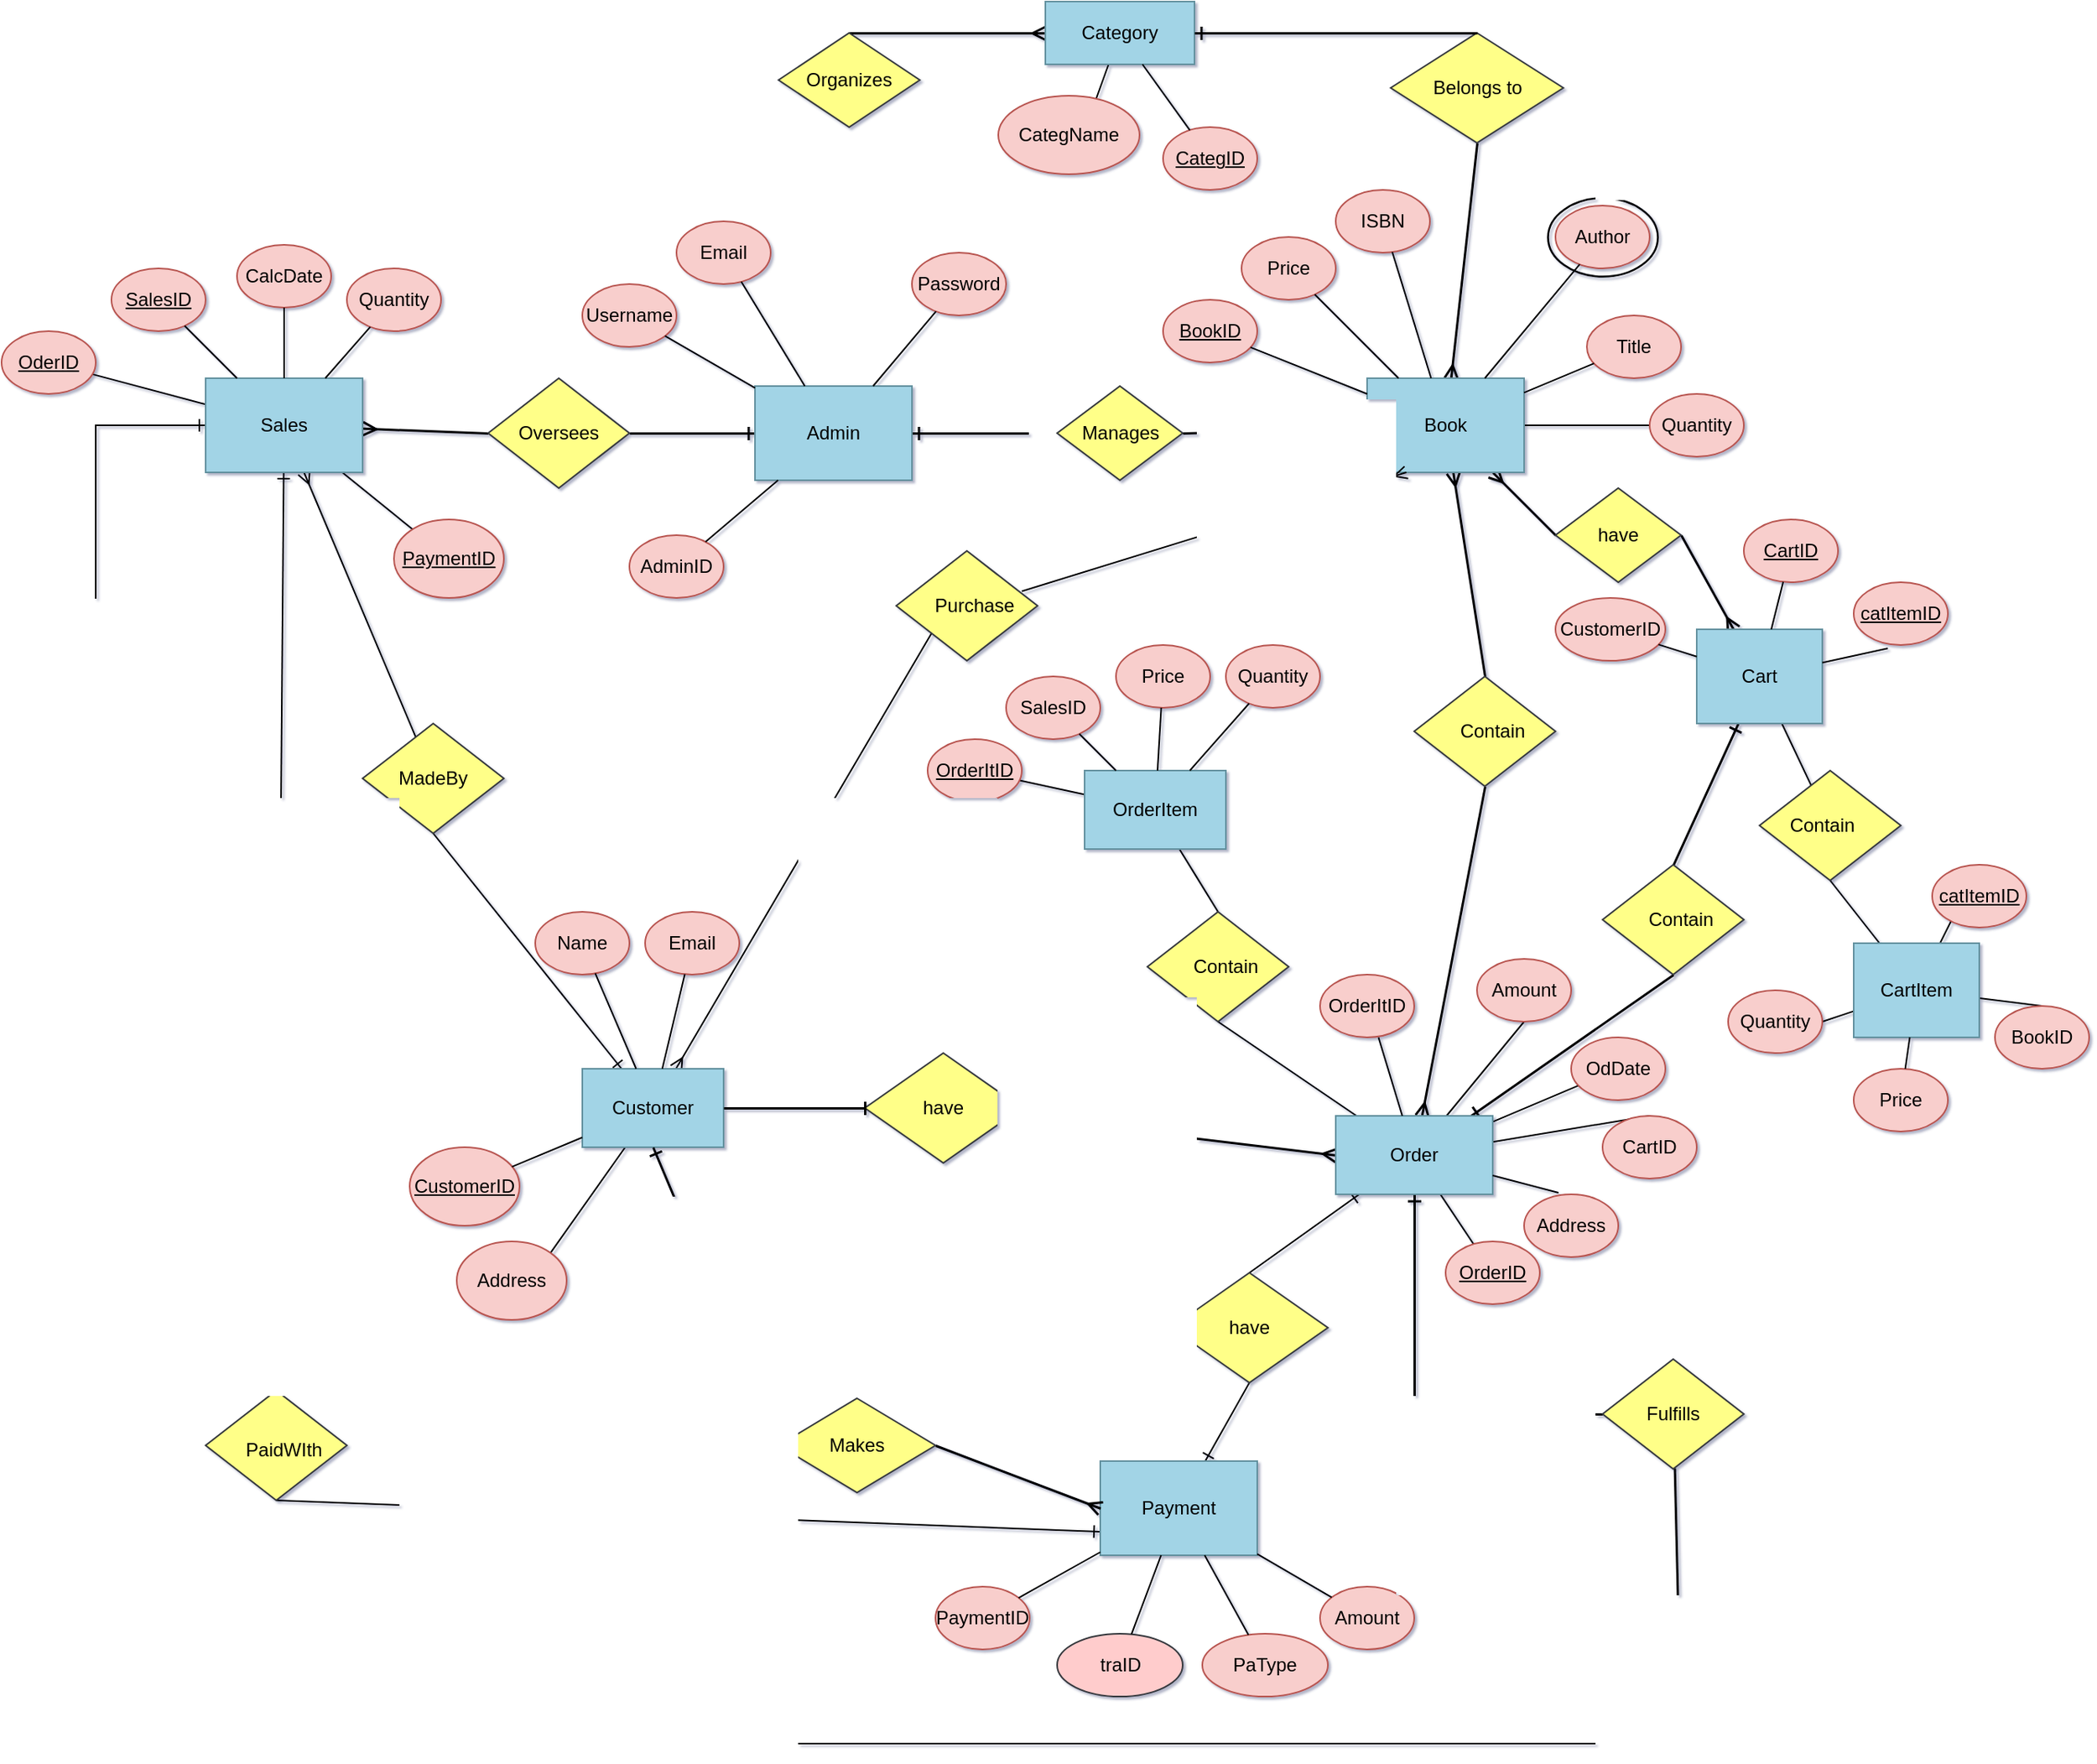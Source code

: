 <mxfile version="26.0.5">
  <diagram name="Page-1" id="3rhYrRMiB4eGqfflBsjG">
    <mxGraphModel dx="-1800" dy="1004" grid="1" gridSize="10" guides="0" tooltips="1" connect="1" arrows="1" fold="1" page="0" pageScale="1" pageWidth="980" pageHeight="1390" background="none" math="0" shadow="1">
      <root>
        <mxCell id="0" />
        <mxCell id="1" parent="0" />
        <mxCell id="0gAxfDzyQAuVlfRYsMav-294" style="rounded=0;orthogonalLoop=1;jettySize=auto;html=1;endArrow=ERone;endFill=0;strokeWidth=1.5;exitX=1;exitY=0.5;exitDx=0;exitDy=0;" parent="1" source="0gAxfDzyQAuVlfRYsMav-291" target="0gAxfDzyQAuVlfRYsMav-194" edge="1">
          <mxGeometry relative="1" as="geometry" />
        </mxCell>
        <mxCell id="0gAxfDzyQAuVlfRYsMav-307" style="rounded=0;orthogonalLoop=1;jettySize=auto;html=1;endArrow=ERone;endFill=0;strokeWidth=1.5;exitX=0.5;exitY=1;exitDx=0;exitDy=0;" parent="1" source="0gAxfDzyQAuVlfRYsMav-305" target="0gAxfDzyQAuVlfRYsMav-194" edge="1">
          <mxGeometry relative="1" as="geometry" />
        </mxCell>
        <mxCell id="0gAxfDzyQAuVlfRYsMav-555" style="rounded=0;orthogonalLoop=1;jettySize=auto;html=1;endArrow=ERone;endFill=0;strokeWidth=1.5;" parent="1" source="0gAxfDzyQAuVlfRYsMav-203" target="0gAxfDzyQAuVlfRYsMav-194" edge="1">
          <mxGeometry relative="1" as="geometry" />
        </mxCell>
        <mxCell id="0gAxfDzyQAuVlfRYsMav-194" value="Admin" style="rounded=0;whiteSpace=wrap;html=1;fillColor=#a2d4e6;strokeColor=#63919f;" parent="1" vertex="1">
          <mxGeometry x="3530" y="235" width="100" height="60" as="geometry" />
        </mxCell>
        <mxCell id="0gAxfDzyQAuVlfRYsMav-195" value="AdminID" style="ellipse;whiteSpace=wrap;html=1;fillColor=#f8cecc;strokeColor=#b85450;" parent="1" vertex="1">
          <mxGeometry x="3450" y="330" width="60" height="40" as="geometry" />
        </mxCell>
        <mxCell id="0gAxfDzyQAuVlfRYsMav-196" style="endArrow=none;endFill=0;" parent="1" source="0gAxfDzyQAuVlfRYsMav-194" target="0gAxfDzyQAuVlfRYsMav-195" edge="1">
          <mxGeometry relative="1" as="geometry" />
        </mxCell>
        <mxCell id="0gAxfDzyQAuVlfRYsMav-197" value="Username" style="ellipse;whiteSpace=wrap;html=1;fillColor=#f8cecc;strokeColor=#b85450;" parent="1" vertex="1">
          <mxGeometry x="3420" y="170" width="60" height="40" as="geometry" />
        </mxCell>
        <mxCell id="0gAxfDzyQAuVlfRYsMav-198" style="endArrow=none;endFill=0;" parent="1" source="0gAxfDzyQAuVlfRYsMav-194" target="0gAxfDzyQAuVlfRYsMav-197" edge="1">
          <mxGeometry relative="1" as="geometry" />
        </mxCell>
        <mxCell id="0gAxfDzyQAuVlfRYsMav-199" value="Email" style="ellipse;whiteSpace=wrap;html=1;fillColor=#f8cecc;strokeColor=#b85450;" parent="1" vertex="1">
          <mxGeometry x="3480" y="130" width="60" height="40" as="geometry" />
        </mxCell>
        <mxCell id="0gAxfDzyQAuVlfRYsMav-200" style="endArrow=none;endFill=0;" parent="1" source="0gAxfDzyQAuVlfRYsMav-194" target="0gAxfDzyQAuVlfRYsMav-199" edge="1">
          <mxGeometry relative="1" as="geometry" />
        </mxCell>
        <mxCell id="0gAxfDzyQAuVlfRYsMav-201" value="Password" style="ellipse;whiteSpace=wrap;html=1;fillColor=#f8cecc;strokeColor=#b85450;" parent="1" vertex="1">
          <mxGeometry x="3630" y="150" width="60" height="40" as="geometry" />
        </mxCell>
        <mxCell id="0gAxfDzyQAuVlfRYsMav-202" style="endArrow=none;endFill=0;" parent="1" source="0gAxfDzyQAuVlfRYsMav-194" target="0gAxfDzyQAuVlfRYsMav-201" edge="1">
          <mxGeometry relative="1" as="geometry" />
        </mxCell>
        <mxCell id="0gAxfDzyQAuVlfRYsMav-203" value="Manages" style="rhombus;whiteSpace=wrap;html=1;fillColor=#ffff88;strokeColor=#36393d;" parent="1" vertex="1">
          <mxGeometry x="3722.5" y="235" width="80" height="60" as="geometry" />
        </mxCell>
        <mxCell id="0gAxfDzyQAuVlfRYsMav-209" style="rounded=0;orthogonalLoop=1;jettySize=auto;html=1;endArrow=ERmany;endFill=0;exitX=0;exitY=0.5;exitDx=0;exitDy=0;strokeWidth=1.5;" parent="1" source="0gAxfDzyQAuVlfRYsMav-272" target="0gAxfDzyQAuVlfRYsMav-210" edge="1">
          <mxGeometry relative="1" as="geometry" />
        </mxCell>
        <mxCell id="0gAxfDzyQAuVlfRYsMav-313" style="rounded=0;orthogonalLoop=1;jettySize=auto;html=1;endArrow=ERmany;endFill=0;exitX=0.5;exitY=1;exitDx=0;exitDy=0;strokeWidth=1.5;" parent="1" source="0gAxfDzyQAuVlfRYsMav-311" target="0gAxfDzyQAuVlfRYsMav-210" edge="1">
          <mxGeometry relative="1" as="geometry" />
        </mxCell>
        <mxCell id="0gAxfDzyQAuVlfRYsMav-419" style="rounded=0;orthogonalLoop=1;jettySize=auto;html=1;endArrow=ERmany;endFill=0;exitX=0.5;exitY=0;exitDx=0;exitDy=0;strokeWidth=1.5;" parent="1" source="0gAxfDzyQAuVlfRYsMav-415" target="0gAxfDzyQAuVlfRYsMav-210" edge="1">
          <mxGeometry relative="1" as="geometry" />
        </mxCell>
        <mxCell id="0gAxfDzyQAuVlfRYsMav-556" style="rounded=0;orthogonalLoop=1;jettySize=auto;html=1;endArrow=ERmany;endFill=0;exitX=1;exitY=0.5;exitDx=0;exitDy=0;strokeWidth=1.5;" parent="1" source="0gAxfDzyQAuVlfRYsMav-203" target="0gAxfDzyQAuVlfRYsMav-210" edge="1">
          <mxGeometry relative="1" as="geometry" />
        </mxCell>
        <mxCell id="lsrrJz_K4vzebeDcMopM-52" style="rounded=0;orthogonalLoop=1;jettySize=auto;html=1;entryX=0;entryY=0.5;entryDx=0;entryDy=0;endArrow=none;endFill=0;" edge="1" parent="1" source="0gAxfDzyQAuVlfRYsMav-210" target="lsrrJz_K4vzebeDcMopM-51">
          <mxGeometry relative="1" as="geometry" />
        </mxCell>
        <mxCell id="0gAxfDzyQAuVlfRYsMav-210" value="Book" style="rounded=0;whiteSpace=wrap;html=1;fillColor=#a2d4e6;strokeColor=#63919f;" parent="1" vertex="1">
          <mxGeometry x="3920" y="230" width="100" height="60" as="geometry" />
        </mxCell>
        <mxCell id="0gAxfDzyQAuVlfRYsMav-211" value="&lt;u&gt;BookID&lt;/u&gt;" style="ellipse;whiteSpace=wrap;html=1;fillColor=#f8cecc;strokeColor=#b85450;" parent="1" vertex="1">
          <mxGeometry x="3790" y="180" width="60" height="40" as="geometry" />
        </mxCell>
        <mxCell id="0gAxfDzyQAuVlfRYsMav-212" style="endArrow=none;endFill=0;" parent="1" source="0gAxfDzyQAuVlfRYsMav-210" target="0gAxfDzyQAuVlfRYsMav-211" edge="1">
          <mxGeometry relative="1" as="geometry" />
        </mxCell>
        <mxCell id="0gAxfDzyQAuVlfRYsMav-213" value="Title" style="ellipse;whiteSpace=wrap;html=1;fillColor=#f8cecc;strokeColor=#b85450;" parent="1" vertex="1">
          <mxGeometry x="4060" y="190" width="60" height="40" as="geometry" />
        </mxCell>
        <mxCell id="0gAxfDzyQAuVlfRYsMav-214" style="endArrow=none;endFill=0;" parent="1" source="0gAxfDzyQAuVlfRYsMav-210" target="0gAxfDzyQAuVlfRYsMav-213" edge="1">
          <mxGeometry relative="1" as="geometry" />
        </mxCell>
        <mxCell id="0gAxfDzyQAuVlfRYsMav-215" value="ISBN" style="ellipse;whiteSpace=wrap;html=1;fillColor=#f8cecc;strokeColor=#b85450;" parent="1" vertex="1">
          <mxGeometry x="3900" y="110" width="60" height="40" as="geometry" />
        </mxCell>
        <mxCell id="0gAxfDzyQAuVlfRYsMav-216" style="endArrow=none;endFill=0;" parent="1" source="0gAxfDzyQAuVlfRYsMav-210" target="0gAxfDzyQAuVlfRYsMav-215" edge="1">
          <mxGeometry relative="1" as="geometry" />
        </mxCell>
        <mxCell id="0gAxfDzyQAuVlfRYsMav-217" value="Price" style="ellipse;whiteSpace=wrap;html=1;fillColor=#f8cecc;strokeColor=#b85450;" parent="1" vertex="1">
          <mxGeometry x="3840" y="140" width="60" height="40" as="geometry" />
        </mxCell>
        <mxCell id="0gAxfDzyQAuVlfRYsMav-218" style="endArrow=none;endFill=0;" parent="1" source="0gAxfDzyQAuVlfRYsMav-210" target="0gAxfDzyQAuVlfRYsMav-217" edge="1">
          <mxGeometry relative="1" as="geometry" />
        </mxCell>
        <mxCell id="0gAxfDzyQAuVlfRYsMav-219" value="Author" style="ellipse;whiteSpace=wrap;html=1;fillColor=#f8cecc;strokeColor=#b85450;" parent="1" vertex="1">
          <mxGeometry x="4040" y="120" width="60" height="40" as="geometry" />
        </mxCell>
        <mxCell id="0gAxfDzyQAuVlfRYsMav-220" style="endArrow=none;endFill=0;" parent="1" source="0gAxfDzyQAuVlfRYsMav-210" target="0gAxfDzyQAuVlfRYsMav-219" edge="1">
          <mxGeometry relative="1" as="geometry" />
        </mxCell>
        <mxCell id="0gAxfDzyQAuVlfRYsMav-330" style="rounded=0;orthogonalLoop=1;jettySize=auto;html=1;endArrow=ERone;endFill=0;" parent="1" target="0gAxfDzyQAuVlfRYsMav-221" edge="1">
          <mxGeometry relative="1" as="geometry">
            <mxPoint x="3845" y="870" as="sourcePoint" />
          </mxGeometry>
        </mxCell>
        <mxCell id="0gAxfDzyQAuVlfRYsMav-540" style="rounded=0;orthogonalLoop=1;jettySize=auto;html=1;entryX=0;entryY=0.75;entryDx=0;entryDy=0;endArrow=ERone;endFill=0;exitX=0.5;exitY=1;exitDx=0;exitDy=0;" parent="1" source="0gAxfDzyQAuVlfRYsMav-537" target="0gAxfDzyQAuVlfRYsMav-221" edge="1">
          <mxGeometry relative="1" as="geometry">
            <mxPoint x="3740" y="960" as="targetPoint" />
          </mxGeometry>
        </mxCell>
        <mxCell id="0gAxfDzyQAuVlfRYsMav-221" value="Payment" style="rounded=0;whiteSpace=wrap;html=1;fillColor=#a2d4e6;strokeColor=#63919f;" parent="1" vertex="1">
          <mxGeometry x="3750" y="920" width="100" height="60" as="geometry" />
        </mxCell>
        <mxCell id="0gAxfDzyQAuVlfRYsMav-222" value="PaymentID" style="ellipse;whiteSpace=wrap;html=1;fillColor=#f8cecc;strokeColor=#b85450;" parent="1" vertex="1">
          <mxGeometry x="3645" y="1000" width="60" height="40" as="geometry" />
        </mxCell>
        <mxCell id="0gAxfDzyQAuVlfRYsMav-223" style="endArrow=none;endFill=0;" parent="1" source="0gAxfDzyQAuVlfRYsMav-221" target="0gAxfDzyQAuVlfRYsMav-222" edge="1">
          <mxGeometry relative="1" as="geometry" />
        </mxCell>
        <mxCell id="0gAxfDzyQAuVlfRYsMav-224" value="Amount" style="ellipse;whiteSpace=wrap;html=1;fillColor=#f8cecc;strokeColor=#b85450;" parent="1" vertex="1">
          <mxGeometry x="3890" y="1000" width="60" height="40" as="geometry" />
        </mxCell>
        <mxCell id="0gAxfDzyQAuVlfRYsMav-225" style="endArrow=none;endFill=0;" parent="1" source="0gAxfDzyQAuVlfRYsMav-221" target="0gAxfDzyQAuVlfRYsMav-224" edge="1">
          <mxGeometry relative="1" as="geometry" />
        </mxCell>
        <mxCell id="0gAxfDzyQAuVlfRYsMav-226" value="PaType" style="ellipse;whiteSpace=wrap;html=1;fillColor=#f8cecc;strokeColor=#b85450;" parent="1" vertex="1">
          <mxGeometry x="3815" y="1030" width="80" height="40" as="geometry" />
        </mxCell>
        <mxCell id="0gAxfDzyQAuVlfRYsMav-227" style="endArrow=none;endFill=0;" parent="1" source="0gAxfDzyQAuVlfRYsMav-221" target="0gAxfDzyQAuVlfRYsMav-226" edge="1">
          <mxGeometry relative="1" as="geometry" />
        </mxCell>
        <mxCell id="0gAxfDzyQAuVlfRYsMav-228" value="traID" style="ellipse;whiteSpace=wrap;html=1;fillColor=#ffcccc;strokeColor=#36393d;" parent="1" vertex="1">
          <mxGeometry x="3722.5" y="1030" width="80" height="40" as="geometry" />
        </mxCell>
        <mxCell id="0gAxfDzyQAuVlfRYsMav-229" style="endArrow=none;endFill=0;" parent="1" source="0gAxfDzyQAuVlfRYsMav-221" target="0gAxfDzyQAuVlfRYsMav-228" edge="1">
          <mxGeometry relative="1" as="geometry" />
        </mxCell>
        <mxCell id="0gAxfDzyQAuVlfRYsMav-320" style="rounded=0;orthogonalLoop=1;jettySize=auto;html=1;entryX=1;entryY=0;entryDx=0;entryDy=0;endArrow=none;endFill=0;" parent="1" source="0gAxfDzyQAuVlfRYsMav-237" target="0gAxfDzyQAuVlfRYsMav-319" edge="1">
          <mxGeometry relative="1" as="geometry" />
        </mxCell>
        <mxCell id="0gAxfDzyQAuVlfRYsMav-423" style="rounded=0;orthogonalLoop=1;jettySize=auto;html=1;endArrow=ERmany;endFill=0;exitX=0;exitY=1;exitDx=0;exitDy=0;" parent="1" source="0gAxfDzyQAuVlfRYsMav-417" target="0gAxfDzyQAuVlfRYsMav-237" edge="1">
          <mxGeometry relative="1" as="geometry">
            <mxPoint x="3500" y="560" as="sourcePoint" />
          </mxGeometry>
        </mxCell>
        <mxCell id="0gAxfDzyQAuVlfRYsMav-533" style="rounded=0;orthogonalLoop=1;jettySize=auto;html=1;endArrow=ERone;endFill=0;exitX=0.5;exitY=1;exitDx=0;exitDy=0;" parent="1" source="0gAxfDzyQAuVlfRYsMav-530" target="0gAxfDzyQAuVlfRYsMav-237" edge="1">
          <mxGeometry relative="1" as="geometry">
            <mxPoint x="3310" y="600" as="sourcePoint" />
          </mxGeometry>
        </mxCell>
        <mxCell id="0gAxfDzyQAuVlfRYsMav-237" value="Customer" style="rounded=0;whiteSpace=wrap;html=1;fillColor=#a2d4e6;strokeColor=#63919f;" parent="1" vertex="1">
          <mxGeometry x="3420" y="670" width="90" height="50" as="geometry" />
        </mxCell>
        <mxCell id="0gAxfDzyQAuVlfRYsMav-238" value="&lt;u&gt;CustomerID&lt;/u&gt;" style="ellipse;whiteSpace=wrap;html=1;fillColor=#f8cecc;strokeColor=#b85450;" parent="1" vertex="1">
          <mxGeometry x="3310" y="720" width="70" height="50" as="geometry" />
        </mxCell>
        <mxCell id="0gAxfDzyQAuVlfRYsMav-239" style="endArrow=none;endFill=0;" parent="1" source="0gAxfDzyQAuVlfRYsMav-237" target="0gAxfDzyQAuVlfRYsMav-238" edge="1">
          <mxGeometry relative="1" as="geometry" />
        </mxCell>
        <mxCell id="0gAxfDzyQAuVlfRYsMav-240" value="Name" style="ellipse;whiteSpace=wrap;html=1;fillColor=#f8cecc;strokeColor=#b85450;" parent="1" vertex="1">
          <mxGeometry x="3390" y="570" width="60" height="40" as="geometry" />
        </mxCell>
        <mxCell id="0gAxfDzyQAuVlfRYsMav-241" style="endArrow=none;endFill=0;" parent="1" source="0gAxfDzyQAuVlfRYsMav-237" target="0gAxfDzyQAuVlfRYsMav-240" edge="1">
          <mxGeometry relative="1" as="geometry" />
        </mxCell>
        <mxCell id="0gAxfDzyQAuVlfRYsMav-242" value="Email" style="ellipse;whiteSpace=wrap;html=1;fillColor=#f8cecc;strokeColor=#b85450;" parent="1" vertex="1">
          <mxGeometry x="3460" y="570" width="60" height="40" as="geometry" />
        </mxCell>
        <mxCell id="0gAxfDzyQAuVlfRYsMav-243" style="endArrow=none;endFill=0;" parent="1" source="0gAxfDzyQAuVlfRYsMav-237" target="0gAxfDzyQAuVlfRYsMav-242" edge="1">
          <mxGeometry relative="1" as="geometry" />
        </mxCell>
        <mxCell id="0gAxfDzyQAuVlfRYsMav-248" style="rounded=0;orthogonalLoop=1;jettySize=auto;html=1;entryX=0;entryY=0.5;entryDx=0;entryDy=0;endArrow=ERmany;endFill=0;strokeWidth=1.5;" parent="1" source="0gAxfDzyQAuVlfRYsMav-249" target="0gAxfDzyQAuVlfRYsMav-276" edge="1">
          <mxGeometry relative="1" as="geometry">
            <mxPoint x="3830" y="695" as="targetPoint" />
          </mxGeometry>
        </mxCell>
        <mxCell id="0gAxfDzyQAuVlfRYsMav-249" value="" style="rhombus;whiteSpace=wrap;html=1;fillColor=#ffff88;strokeColor=#36393d;" parent="1" vertex="1">
          <mxGeometry x="3600" y="660" width="100" height="70" as="geometry" />
        </mxCell>
        <mxCell id="0gAxfDzyQAuVlfRYsMav-250" value="have" style="text;html=1;align=center;verticalAlign=middle;whiteSpace=wrap;rounded=0;" parent="1" vertex="1">
          <mxGeometry x="3620" y="680" width="60" height="30" as="geometry" />
        </mxCell>
        <mxCell id="0gAxfDzyQAuVlfRYsMav-253" value="" style="endArrow=baseDash;html=1;rounded=0;entryX=0;entryY=0.5;entryDx=0;entryDy=0;endFill=0;strokeWidth=1.5;" parent="1" target="0gAxfDzyQAuVlfRYsMav-249" edge="1">
          <mxGeometry width="50" height="50" relative="1" as="geometry">
            <mxPoint x="3510" y="695" as="sourcePoint" />
            <mxPoint x="3600" y="560" as="targetPoint" />
          </mxGeometry>
        </mxCell>
        <mxCell id="0gAxfDzyQAuVlfRYsMav-258" value="" style="rhombus;whiteSpace=wrap;html=1;fillColor=#ffff88;strokeColor=#36393d;" parent="1" vertex="1">
          <mxGeometry x="3545" y="880" width="100" height="60" as="geometry" />
        </mxCell>
        <mxCell id="0gAxfDzyQAuVlfRYsMav-259" value="Makes" style="text;html=1;align=center;verticalAlign=middle;whiteSpace=wrap;rounded=0;" parent="1" vertex="1">
          <mxGeometry x="3565" y="895" width="60" height="30" as="geometry" />
        </mxCell>
        <mxCell id="0gAxfDzyQAuVlfRYsMav-260" value="" style="endArrow=ERmany;html=1;rounded=0;entryX=0;entryY=0.5;entryDx=0;entryDy=0;exitX=1;exitY=0.5;exitDx=0;exitDy=0;endFill=0;strokeWidth=1.5;" parent="1" source="0gAxfDzyQAuVlfRYsMav-258" target="0gAxfDzyQAuVlfRYsMav-221" edge="1">
          <mxGeometry width="50" height="50" relative="1" as="geometry">
            <mxPoint x="3700" y="870" as="sourcePoint" />
            <mxPoint x="3750" y="820" as="targetPoint" />
          </mxGeometry>
        </mxCell>
        <mxCell id="0gAxfDzyQAuVlfRYsMav-261" value="" style="endArrow=ERone;html=1;rounded=0;exitX=0;exitY=0.5;exitDx=0;exitDy=0;entryX=0.5;entryY=1;entryDx=0;entryDy=0;endFill=0;strokeWidth=1.5;" parent="1" source="0gAxfDzyQAuVlfRYsMav-258" target="0gAxfDzyQAuVlfRYsMav-237" edge="1">
          <mxGeometry width="50" height="50" relative="1" as="geometry">
            <mxPoint x="3750" y="820" as="sourcePoint" />
            <mxPoint x="3700" y="870" as="targetPoint" />
          </mxGeometry>
        </mxCell>
        <mxCell id="0gAxfDzyQAuVlfRYsMav-266" style="rounded=0;orthogonalLoop=1;jettySize=auto;html=1;curved=1;strokeColor=default;endArrow=ERmany;endFill=0;exitX=1;exitY=0.5;exitDx=0;exitDy=0;strokeWidth=1.5;" parent="1" source="0gAxfDzyQAuVlfRYsMav-272" target="0gAxfDzyQAuVlfRYsMav-267" edge="1">
          <mxGeometry relative="1" as="geometry" />
        </mxCell>
        <mxCell id="0gAxfDzyQAuVlfRYsMav-566" style="rounded=0;orthogonalLoop=1;jettySize=auto;html=1;endArrow=ERone;endFill=0;strokeWidth=1.5;exitX=0.5;exitY=0;exitDx=0;exitDy=0;" parent="1" source="0gAxfDzyQAuVlfRYsMav-562" target="0gAxfDzyQAuVlfRYsMav-267" edge="1">
          <mxGeometry relative="1" as="geometry" />
        </mxCell>
        <mxCell id="lsrrJz_K4vzebeDcMopM-12" style="rounded=0;orthogonalLoop=1;jettySize=auto;html=1;endArrow=none;endFill=0;" edge="1" parent="1" source="0gAxfDzyQAuVlfRYsMav-267" target="lsrrJz_K4vzebeDcMopM-8">
          <mxGeometry relative="1" as="geometry" />
        </mxCell>
        <mxCell id="0gAxfDzyQAuVlfRYsMav-267" value="Cart" style="rounded=0;whiteSpace=wrap;html=1;fillColor=#a2d4e6;strokeColor=#63919f;" parent="1" vertex="1">
          <mxGeometry x="4130" y="390" width="80" height="60" as="geometry" />
        </mxCell>
        <mxCell id="0gAxfDzyQAuVlfRYsMav-268" value="&lt;u&gt;CartID&lt;/u&gt;" style="ellipse;whiteSpace=wrap;html=1;fillColor=#f8cecc;strokeColor=#b85450;" parent="1" vertex="1">
          <mxGeometry x="4160" y="320" width="60" height="40" as="geometry" />
        </mxCell>
        <mxCell id="0gAxfDzyQAuVlfRYsMav-269" style="endArrow=none;endFill=0;" parent="1" source="0gAxfDzyQAuVlfRYsMav-267" target="0gAxfDzyQAuVlfRYsMav-268" edge="1">
          <mxGeometry relative="1" as="geometry" />
        </mxCell>
        <mxCell id="0gAxfDzyQAuVlfRYsMav-270" value="CustomerID" style="ellipse;whiteSpace=wrap;html=1;fillColor=#f8cecc;strokeColor=#b85450;" parent="1" vertex="1">
          <mxGeometry x="4040" y="370" width="70" height="40" as="geometry" />
        </mxCell>
        <mxCell id="0gAxfDzyQAuVlfRYsMav-271" style="endArrow=none;endFill=0;" parent="1" source="0gAxfDzyQAuVlfRYsMav-267" target="0gAxfDzyQAuVlfRYsMav-270" edge="1">
          <mxGeometry relative="1" as="geometry" />
        </mxCell>
        <mxCell id="0gAxfDzyQAuVlfRYsMav-272" value="have" style="rhombus;whiteSpace=wrap;html=1;fillColor=#ffff88;strokeColor=#36393d;" parent="1" vertex="1">
          <mxGeometry x="4040" y="300" width="80" height="60" as="geometry" />
        </mxCell>
        <mxCell id="0gAxfDzyQAuVlfRYsMav-273" style="rounded=0;orthogonalLoop=1;jettySize=auto;html=1;endArrow=none;endFill=0;" parent="1" source="0gAxfDzyQAuVlfRYsMav-276" target="0gAxfDzyQAuVlfRYsMav-280" edge="1">
          <mxGeometry relative="1" as="geometry" />
        </mxCell>
        <mxCell id="0gAxfDzyQAuVlfRYsMav-274" style="rounded=0;orthogonalLoop=1;jettySize=auto;html=1;endArrow=none;endFill=0;" parent="1" source="0gAxfDzyQAuVlfRYsMav-276" target="0gAxfDzyQAuVlfRYsMav-279" edge="1">
          <mxGeometry relative="1" as="geometry" />
        </mxCell>
        <mxCell id="0gAxfDzyQAuVlfRYsMav-317" style="rounded=0;orthogonalLoop=1;jettySize=auto;html=1;entryX=0.5;entryY=0;entryDx=0;entryDy=0;endArrow=none;endFill=0;" parent="1" source="0gAxfDzyQAuVlfRYsMav-276" target="0gAxfDzyQAuVlfRYsMav-315" edge="1">
          <mxGeometry relative="1" as="geometry" />
        </mxCell>
        <mxCell id="0gAxfDzyQAuVlfRYsMav-324" style="rounded=0;orthogonalLoop=1;jettySize=auto;html=1;entryX=0.5;entryY=1;entryDx=0;entryDy=0;endArrow=none;endFill=0;" parent="1" source="0gAxfDzyQAuVlfRYsMav-276" target="0gAxfDzyQAuVlfRYsMav-277" edge="1">
          <mxGeometry relative="1" as="geometry">
            <mxPoint x="3860" y="590" as="targetPoint" />
          </mxGeometry>
        </mxCell>
        <mxCell id="0gAxfDzyQAuVlfRYsMav-331" style="rounded=0;orthogonalLoop=1;jettySize=auto;html=1;endArrow=ERone;endFill=0;exitX=0.5;exitY=0;exitDx=0;exitDy=0;" parent="1" source="0gAxfDzyQAuVlfRYsMav-328" target="0gAxfDzyQAuVlfRYsMav-276" edge="1">
          <mxGeometry relative="1" as="geometry" />
        </mxCell>
        <mxCell id="0gAxfDzyQAuVlfRYsMav-420" style="rounded=0;orthogonalLoop=1;jettySize=auto;html=1;endArrow=ERmany;endFill=0;exitX=0.5;exitY=1;exitDx=0;exitDy=0;strokeWidth=1.5;" parent="1" source="0gAxfDzyQAuVlfRYsMav-415" target="0gAxfDzyQAuVlfRYsMav-276" edge="1">
          <mxGeometry relative="1" as="geometry" />
        </mxCell>
        <mxCell id="0gAxfDzyQAuVlfRYsMav-550" style="edgeStyle=orthogonalEdgeStyle;rounded=0;orthogonalLoop=1;jettySize=auto;html=1;endArrow=ERone;endFill=0;strokeWidth=1.5;" parent="1" source="0gAxfDzyQAuVlfRYsMav-542" target="0gAxfDzyQAuVlfRYsMav-276" edge="1">
          <mxGeometry relative="1" as="geometry" />
        </mxCell>
        <mxCell id="0gAxfDzyQAuVlfRYsMav-565" style="rounded=0;orthogonalLoop=1;jettySize=auto;html=1;endArrow=ERone;endFill=0;strokeWidth=1.5;exitX=0.5;exitY=1;exitDx=0;exitDy=0;" parent="1" source="0gAxfDzyQAuVlfRYsMav-562" target="0gAxfDzyQAuVlfRYsMav-276" edge="1">
          <mxGeometry relative="1" as="geometry" />
        </mxCell>
        <mxCell id="lsrrJz_K4vzebeDcMopM-48" style="rounded=0;orthogonalLoop=1;jettySize=auto;html=1;entryX=0.5;entryY=1;entryDx=0;entryDy=0;endArrow=none;endFill=0;" edge="1" parent="1" source="0gAxfDzyQAuVlfRYsMav-276" target="lsrrJz_K4vzebeDcMopM-45">
          <mxGeometry relative="1" as="geometry">
            <mxPoint x="3850" y="630" as="targetPoint" />
          </mxGeometry>
        </mxCell>
        <mxCell id="0gAxfDzyQAuVlfRYsMav-276" value="Order" style="rounded=0;whiteSpace=wrap;html=1;fillColor=#a2d4e6;strokeColor=#63919f;" parent="1" vertex="1">
          <mxGeometry x="3900" y="700" width="100" height="50" as="geometry" />
        </mxCell>
        <mxCell id="0gAxfDzyQAuVlfRYsMav-277" value="Amount" style="ellipse;whiteSpace=wrap;html=1;fillColor=#f8cecc;strokeColor=#b85450;" parent="1" vertex="1">
          <mxGeometry x="3990" y="600" width="60" height="40" as="geometry" />
        </mxCell>
        <mxCell id="0gAxfDzyQAuVlfRYsMav-278" value="Address" style="ellipse;whiteSpace=wrap;html=1;fillColor=#f8cecc;strokeColor=#b85450;" parent="1" vertex="1">
          <mxGeometry x="4020" y="750" width="60" height="40" as="geometry" />
        </mxCell>
        <mxCell id="0gAxfDzyQAuVlfRYsMav-279" value="OdDate" style="ellipse;whiteSpace=wrap;html=1;fillColor=#f8cecc;strokeColor=#b85450;" parent="1" vertex="1">
          <mxGeometry x="4050" y="650" width="60" height="40" as="geometry" />
        </mxCell>
        <mxCell id="0gAxfDzyQAuVlfRYsMav-280" value="&lt;u&gt;OrderID&lt;/u&gt;" style="ellipse;whiteSpace=wrap;html=1;fillColor=#f8cecc;strokeColor=#b85450;" parent="1" vertex="1">
          <mxGeometry x="3970" y="780" width="60" height="40" as="geometry" />
        </mxCell>
        <mxCell id="0gAxfDzyQAuVlfRYsMav-296" style="rounded=0;orthogonalLoop=1;jettySize=auto;html=1;endArrow=ERmany;endFill=0;strokeWidth=1.5;exitX=0;exitY=0.5;exitDx=0;exitDy=0;" parent="1" source="0gAxfDzyQAuVlfRYsMav-291" target="0gAxfDzyQAuVlfRYsMav-284" edge="1">
          <mxGeometry relative="1" as="geometry" />
        </mxCell>
        <mxCell id="0gAxfDzyQAuVlfRYsMav-532" style="rounded=0;orthogonalLoop=1;jettySize=auto;html=1;endArrow=ERmany;endFill=0;" parent="1" source="0gAxfDzyQAuVlfRYsMav-530" target="0gAxfDzyQAuVlfRYsMav-284" edge="1">
          <mxGeometry relative="1" as="geometry" />
        </mxCell>
        <mxCell id="0gAxfDzyQAuVlfRYsMav-539" style="rounded=0;orthogonalLoop=1;jettySize=auto;html=1;endArrow=ERone;endFill=0;exitX=0.5;exitY=0;exitDx=0;exitDy=0;" parent="1" source="0gAxfDzyQAuVlfRYsMav-537" target="0gAxfDzyQAuVlfRYsMav-284" edge="1">
          <mxGeometry relative="1" as="geometry" />
        </mxCell>
        <mxCell id="0gAxfDzyQAuVlfRYsMav-547" style="edgeStyle=orthogonalEdgeStyle;rounded=0;orthogonalLoop=1;jettySize=auto;html=1;endArrow=ERone;endFill=0;" parent="1" target="0gAxfDzyQAuVlfRYsMav-284" edge="1">
          <mxGeometry relative="1" as="geometry">
            <mxPoint x="3120" y="1100" as="sourcePoint" />
            <Array as="points">
              <mxPoint x="3120" y="1100" />
              <mxPoint x="3110" y="1100" />
              <mxPoint x="3110" y="260" />
            </Array>
          </mxGeometry>
        </mxCell>
        <mxCell id="lsrrJz_K4vzebeDcMopM-3" style="rounded=0;orthogonalLoop=1;jettySize=auto;html=1;endArrow=none;endFill=0;" edge="1" parent="1" source="0gAxfDzyQAuVlfRYsMav-284" target="lsrrJz_K4vzebeDcMopM-2">
          <mxGeometry relative="1" as="geometry" />
        </mxCell>
        <mxCell id="lsrrJz_K4vzebeDcMopM-5" style="rounded=0;orthogonalLoop=1;jettySize=auto;html=1;endArrow=none;endFill=0;" edge="1" parent="1" source="0gAxfDzyQAuVlfRYsMav-284" target="lsrrJz_K4vzebeDcMopM-4">
          <mxGeometry relative="1" as="geometry" />
        </mxCell>
        <mxCell id="0gAxfDzyQAuVlfRYsMav-284" value="Sales" style="rounded=0;whiteSpace=wrap;html=1;fillColor=#a2d4e6;strokeColor=#63919f;" parent="1" vertex="1">
          <mxGeometry x="3180" y="230" width="100" height="60" as="geometry" />
        </mxCell>
        <mxCell id="0gAxfDzyQAuVlfRYsMav-285" value="&lt;u&gt;SalesID&lt;/u&gt;" style="ellipse;whiteSpace=wrap;html=1;fillColor=#f8cecc;strokeColor=#b85450;" parent="1" vertex="1">
          <mxGeometry x="3120" y="160" width="60" height="40" as="geometry" />
        </mxCell>
        <mxCell id="0gAxfDzyQAuVlfRYsMav-286" style="endArrow=none;endFill=0;" parent="1" source="0gAxfDzyQAuVlfRYsMav-284" target="0gAxfDzyQAuVlfRYsMav-285" edge="1">
          <mxGeometry relative="1" as="geometry" />
        </mxCell>
        <mxCell id="0gAxfDzyQAuVlfRYsMav-287" value="Quantity" style="ellipse;whiteSpace=wrap;html=1;fillColor=#f8cecc;strokeColor=#b85450;" parent="1" vertex="1">
          <mxGeometry x="3270" y="160" width="60" height="40" as="geometry" />
        </mxCell>
        <mxCell id="0gAxfDzyQAuVlfRYsMav-288" style="endArrow=none;endFill=0;" parent="1" source="0gAxfDzyQAuVlfRYsMav-284" target="0gAxfDzyQAuVlfRYsMav-287" edge="1">
          <mxGeometry relative="1" as="geometry" />
        </mxCell>
        <mxCell id="0gAxfDzyQAuVlfRYsMav-289" value="CalcDate" style="ellipse;whiteSpace=wrap;html=1;fillColor=#f8cecc;strokeColor=#b85450;" parent="1" vertex="1">
          <mxGeometry x="3200" y="145" width="60" height="40" as="geometry" />
        </mxCell>
        <mxCell id="0gAxfDzyQAuVlfRYsMav-290" style="endArrow=none;endFill=0;" parent="1" source="0gAxfDzyQAuVlfRYsMav-284" target="0gAxfDzyQAuVlfRYsMav-289" edge="1">
          <mxGeometry relative="1" as="geometry" />
        </mxCell>
        <mxCell id="0gAxfDzyQAuVlfRYsMav-291" value="" style="rhombus;whiteSpace=wrap;html=1;fillColor=#ffff88;strokeColor=#36393d;" parent="1" vertex="1">
          <mxGeometry x="3360" y="230" width="90" height="70" as="geometry" />
        </mxCell>
        <mxCell id="0gAxfDzyQAuVlfRYsMav-292" value="Oversees" style="text;html=1;align=center;verticalAlign=middle;whiteSpace=wrap;rounded=0;" parent="1" vertex="1">
          <mxGeometry x="3375" y="250" width="60" height="30" as="geometry" />
        </mxCell>
        <mxCell id="0gAxfDzyQAuVlfRYsMav-304" style="rounded=0;orthogonalLoop=1;jettySize=auto;html=1;entryX=0.5;entryY=1;entryDx=0;entryDy=0;endArrow=none;endFill=0;" parent="1" source="0gAxfDzyQAuVlfRYsMav-297" target="0gAxfDzyQAuVlfRYsMav-300" edge="1">
          <mxGeometry relative="1" as="geometry" />
        </mxCell>
        <mxCell id="0gAxfDzyQAuVlfRYsMav-557" style="rounded=0;orthogonalLoop=1;jettySize=auto;html=1;endArrow=ERmany;endFill=0;exitX=0.5;exitY=0;exitDx=0;exitDy=0;strokeWidth=1.5;" parent="1" source="0gAxfDzyQAuVlfRYsMav-305" target="0gAxfDzyQAuVlfRYsMav-297" edge="1">
          <mxGeometry relative="1" as="geometry" />
        </mxCell>
        <mxCell id="0gAxfDzyQAuVlfRYsMav-297" value="Category" style="rounded=0;whiteSpace=wrap;html=1;fillColor=#a2d4e6;strokeColor=#63919f;" parent="1" vertex="1">
          <mxGeometry x="3715" y="-10" width="95" height="40" as="geometry" />
        </mxCell>
        <mxCell id="0gAxfDzyQAuVlfRYsMav-298" value="&lt;u&gt;CategID&lt;/u&gt;" style="ellipse;whiteSpace=wrap;html=1;fillColor=#f8cecc;strokeColor=#b85450;" parent="1" vertex="1">
          <mxGeometry x="3790" y="70" width="60" height="40" as="geometry" />
        </mxCell>
        <mxCell id="0gAxfDzyQAuVlfRYsMav-299" style="endArrow=none;endFill=0;" parent="1" source="0gAxfDzyQAuVlfRYsMav-297" target="0gAxfDzyQAuVlfRYsMav-298" edge="1">
          <mxGeometry relative="1" as="geometry" />
        </mxCell>
        <mxCell id="0gAxfDzyQAuVlfRYsMav-300" value="CategName" style="ellipse;whiteSpace=wrap;html=1;fillColor=#f8cecc;strokeColor=#b85450;" parent="1" vertex="1">
          <mxGeometry x="3685" y="50" width="90" height="50" as="geometry" />
        </mxCell>
        <mxCell id="0gAxfDzyQAuVlfRYsMav-305" value="" style="rhombus;whiteSpace=wrap;html=1;fillColor=#ffff88;strokeColor=#36393d;" parent="1" vertex="1">
          <mxGeometry x="3545" y="10" width="90" height="60" as="geometry" />
        </mxCell>
        <mxCell id="0gAxfDzyQAuVlfRYsMav-306" value="Organizes" style="text;html=1;align=center;verticalAlign=middle;whiteSpace=wrap;rounded=0;" parent="1" vertex="1">
          <mxGeometry x="3560" y="25" width="60" height="30" as="geometry" />
        </mxCell>
        <mxCell id="0gAxfDzyQAuVlfRYsMav-311" value="" style="rhombus;whiteSpace=wrap;html=1;fillColor=#ffff88;strokeColor=#36393d;" parent="1" vertex="1">
          <mxGeometry x="3935" y="10" width="110" height="70" as="geometry" />
        </mxCell>
        <mxCell id="0gAxfDzyQAuVlfRYsMav-314" style="rounded=0;orthogonalLoop=1;jettySize=auto;html=1;exitX=0.5;exitY=0;exitDx=0;exitDy=0;endArrow=ERone;endFill=0;strokeWidth=1.5;" parent="1" source="0gAxfDzyQAuVlfRYsMav-311" target="0gAxfDzyQAuVlfRYsMav-297" edge="1">
          <mxGeometry relative="1" as="geometry" />
        </mxCell>
        <mxCell id="0gAxfDzyQAuVlfRYsMav-312" value="Belongs to" style="text;html=1;align=center;verticalAlign=middle;whiteSpace=wrap;rounded=0;fillColor=none;strokeColor=none;glass=0;gradientColor=none;" parent="1" vertex="1">
          <mxGeometry x="3937.5" y="30" width="105" height="30" as="geometry" />
        </mxCell>
        <mxCell id="0gAxfDzyQAuVlfRYsMav-315" value="CartID" style="ellipse;whiteSpace=wrap;html=1;fillColor=#f8cecc;strokeColor=#b85450;" parent="1" vertex="1">
          <mxGeometry x="4070" y="700" width="60" height="40" as="geometry" />
        </mxCell>
        <mxCell id="0gAxfDzyQAuVlfRYsMav-316" style="rounded=0;orthogonalLoop=1;jettySize=auto;html=1;entryX=0.365;entryY=-0.026;entryDx=0;entryDy=0;entryPerimeter=0;endArrow=none;endFill=0;" parent="1" source="0gAxfDzyQAuVlfRYsMav-276" target="0gAxfDzyQAuVlfRYsMav-278" edge="1">
          <mxGeometry relative="1" as="geometry" />
        </mxCell>
        <mxCell id="0gAxfDzyQAuVlfRYsMav-319" value="Address" style="ellipse;whiteSpace=wrap;html=1;fillColor=#f8cecc;strokeColor=#b85450;" parent="1" vertex="1">
          <mxGeometry x="3340" y="780" width="70" height="50" as="geometry" />
        </mxCell>
        <mxCell id="0gAxfDzyQAuVlfRYsMav-328" value="" style="rhombus;whiteSpace=wrap;html=1;fillColor=#ffff88;strokeColor=#36393d;" parent="1" vertex="1">
          <mxGeometry x="3795" y="800" width="100" height="70" as="geometry" />
        </mxCell>
        <mxCell id="0gAxfDzyQAuVlfRYsMav-329" value="have" style="text;html=1;align=center;verticalAlign=middle;whiteSpace=wrap;rounded=0;" parent="1" vertex="1">
          <mxGeometry x="3815" y="820" width="60" height="30" as="geometry" />
        </mxCell>
        <mxCell id="0gAxfDzyQAuVlfRYsMav-415" value="" style="rhombus;whiteSpace=wrap;html=1;fillColor=#ffff88;strokeColor=#36393d;" parent="1" vertex="1">
          <mxGeometry x="3950" y="420" width="90" height="70" as="geometry" />
        </mxCell>
        <mxCell id="0gAxfDzyQAuVlfRYsMav-416" value="Contain" style="text;html=1;align=center;verticalAlign=middle;whiteSpace=wrap;rounded=0;" parent="1" vertex="1">
          <mxGeometry x="3970" y="440" width="60" height="30" as="geometry" />
        </mxCell>
        <mxCell id="0gAxfDzyQAuVlfRYsMav-417" value="" style="rhombus;whiteSpace=wrap;html=1;fillColor=#ffff88;strokeColor=#36393d;" parent="1" vertex="1">
          <mxGeometry x="3620" y="340" width="90" height="70" as="geometry" />
        </mxCell>
        <mxCell id="0gAxfDzyQAuVlfRYsMav-421" style="rounded=0;orthogonalLoop=1;jettySize=auto;html=1;entryX=0.25;entryY=1;entryDx=0;entryDy=0;endArrow=ERmany;endFill=0;" parent="1" source="0gAxfDzyQAuVlfRYsMav-418" target="0gAxfDzyQAuVlfRYsMav-210" edge="1">
          <mxGeometry relative="1" as="geometry" />
        </mxCell>
        <mxCell id="0gAxfDzyQAuVlfRYsMav-418" value="Purchase" style="text;html=1;align=center;verticalAlign=middle;whiteSpace=wrap;rounded=0;" parent="1" vertex="1">
          <mxGeometry x="3640" y="360" width="60" height="30" as="geometry" />
        </mxCell>
        <mxCell id="0gAxfDzyQAuVlfRYsMav-530" value="" style="rhombus;whiteSpace=wrap;html=1;fillColor=#ffff88;strokeColor=#36393d;" parent="1" vertex="1">
          <mxGeometry x="3280" y="450" width="90" height="70" as="geometry" />
        </mxCell>
        <mxCell id="0gAxfDzyQAuVlfRYsMav-531" value="MadeBy" style="text;html=1;align=center;verticalAlign=middle;whiteSpace=wrap;rounded=0;" parent="1" vertex="1">
          <mxGeometry x="3295" y="470" width="60" height="30" as="geometry" />
        </mxCell>
        <mxCell id="0gAxfDzyQAuVlfRYsMav-537" value="" style="rhombus;whiteSpace=wrap;html=1;fillColor=#ffff88;strokeColor=#36393d;" parent="1" vertex="1">
          <mxGeometry x="3180" y="875" width="90" height="70" as="geometry" />
        </mxCell>
        <mxCell id="0gAxfDzyQAuVlfRYsMav-538" value="PaidWIth" style="text;html=1;align=center;verticalAlign=middle;whiteSpace=wrap;rounded=0;" parent="1" vertex="1">
          <mxGeometry x="3200" y="895" width="60" height="35" as="geometry" />
        </mxCell>
        <mxCell id="0gAxfDzyQAuVlfRYsMav-549" style="rounded=0;orthogonalLoop=1;jettySize=auto;html=1;endArrow=none;endFill=0;strokeWidth=1.5;" parent="1" source="0gAxfDzyQAuVlfRYsMav-542" edge="1">
          <mxGeometry relative="1" as="geometry">
            <mxPoint x="4120" y="1100" as="targetPoint" />
          </mxGeometry>
        </mxCell>
        <mxCell id="0gAxfDzyQAuVlfRYsMav-542" value="" style="rhombus;whiteSpace=wrap;html=1;fillColor=#ffff88;strokeColor=#36393d;" parent="1" vertex="1">
          <mxGeometry x="4070" y="855" width="90" height="70" as="geometry" />
        </mxCell>
        <mxCell id="0gAxfDzyQAuVlfRYsMav-543" value="Fulfills" style="text;html=1;align=center;verticalAlign=middle;whiteSpace=wrap;rounded=0;" parent="1" vertex="1">
          <mxGeometry x="4085" y="875" width="60" height="30" as="geometry" />
        </mxCell>
        <mxCell id="0gAxfDzyQAuVlfRYsMav-548" value="" style="endArrow=none;html=1;rounded=0;" parent="1" edge="1">
          <mxGeometry width="50" height="50" relative="1" as="geometry">
            <mxPoint x="3110" y="1100" as="sourcePoint" />
            <mxPoint x="4120" y="1100" as="targetPoint" />
          </mxGeometry>
        </mxCell>
        <mxCell id="0gAxfDzyQAuVlfRYsMav-562" value="" style="rhombus;whiteSpace=wrap;html=1;fillColor=#ffff88;strokeColor=#36393d;" parent="1" vertex="1">
          <mxGeometry x="4070" y="540" width="90" height="70" as="geometry" />
        </mxCell>
        <mxCell id="0gAxfDzyQAuVlfRYsMav-563" value="Contain" style="text;html=1;align=center;verticalAlign=middle;whiteSpace=wrap;rounded=0;" parent="1" vertex="1">
          <mxGeometry x="4090" y="560" width="60" height="30" as="geometry" />
        </mxCell>
        <mxCell id="lsrrJz_K4vzebeDcMopM-1" value="" style="ellipse;whiteSpace=wrap;html=1;fillColor=none;strokeWidth=1.25;" vertex="1" parent="1">
          <mxGeometry x="4035" y="115" width="70" height="50" as="geometry" />
        </mxCell>
        <mxCell id="lsrrJz_K4vzebeDcMopM-2" value="&lt;u&gt;OderID&lt;/u&gt;" style="ellipse;whiteSpace=wrap;html=1;fillColor=#f8cecc;strokeColor=#b85450;" vertex="1" parent="1">
          <mxGeometry x="3050" y="200" width="60" height="40" as="geometry" />
        </mxCell>
        <mxCell id="lsrrJz_K4vzebeDcMopM-4" value="&lt;u&gt;PaymentID&lt;/u&gt;" style="ellipse;whiteSpace=wrap;html=1;fillColor=#f8cecc;strokeColor=#b85450;" vertex="1" parent="1">
          <mxGeometry x="3300" y="320" width="70" height="50" as="geometry" />
        </mxCell>
        <mxCell id="lsrrJz_K4vzebeDcMopM-13" style="rounded=0;orthogonalLoop=1;jettySize=auto;html=1;entryX=0.5;entryY=1;entryDx=0;entryDy=0;endArrow=none;endFill=0;" edge="1" parent="1" source="lsrrJz_K4vzebeDcMopM-6" target="lsrrJz_K4vzebeDcMopM-8">
          <mxGeometry relative="1" as="geometry" />
        </mxCell>
        <mxCell id="lsrrJz_K4vzebeDcMopM-18" style="rounded=0;orthogonalLoop=1;jettySize=auto;html=1;entryX=1;entryY=0.5;entryDx=0;entryDy=0;endArrow=none;endFill=0;" edge="1" parent="1" source="lsrrJz_K4vzebeDcMopM-6" target="lsrrJz_K4vzebeDcMopM-14">
          <mxGeometry relative="1" as="geometry" />
        </mxCell>
        <mxCell id="lsrrJz_K4vzebeDcMopM-20" style="rounded=0;orthogonalLoop=1;jettySize=auto;html=1;entryX=0.5;entryY=0;entryDx=0;entryDy=0;endArrow=none;endFill=0;" edge="1" parent="1" source="lsrrJz_K4vzebeDcMopM-6" target="lsrrJz_K4vzebeDcMopM-16">
          <mxGeometry relative="1" as="geometry" />
        </mxCell>
        <mxCell id="lsrrJz_K4vzebeDcMopM-21" style="rounded=0;orthogonalLoop=1;jettySize=auto;html=1;entryX=0.5;entryY=0;entryDx=0;entryDy=0;endArrow=none;endFill=0;" edge="1" parent="1" source="lsrrJz_K4vzebeDcMopM-6" target="lsrrJz_K4vzebeDcMopM-17">
          <mxGeometry relative="1" as="geometry" />
        </mxCell>
        <mxCell id="lsrrJz_K4vzebeDcMopM-6" value="CartItem" style="rounded=0;whiteSpace=wrap;html=1;fillColor=#a2d4e6;strokeColor=#63919f;" vertex="1" parent="1">
          <mxGeometry x="4230" y="590" width="80" height="60" as="geometry" />
        </mxCell>
        <mxCell id="lsrrJz_K4vzebeDcMopM-8" value="" style="rhombus;whiteSpace=wrap;html=1;fillColor=#ffff88;strokeColor=#36393d;" vertex="1" parent="1">
          <mxGeometry x="4170" y="480" width="90" height="70" as="geometry" />
        </mxCell>
        <mxCell id="lsrrJz_K4vzebeDcMopM-9" value="Contain" style="text;html=1;align=center;verticalAlign=middle;whiteSpace=wrap;rounded=0;" vertex="1" parent="1">
          <mxGeometry x="4180" y="500" width="60" height="30" as="geometry" />
        </mxCell>
        <mxCell id="lsrrJz_K4vzebeDcMopM-14" value="Quantity" style="ellipse;whiteSpace=wrap;html=1;fillColor=#f8cecc;strokeColor=#b85450;" vertex="1" parent="1">
          <mxGeometry x="4150" y="620" width="60" height="40" as="geometry" />
        </mxCell>
        <mxCell id="lsrrJz_K4vzebeDcMopM-15" value="Price" style="ellipse;whiteSpace=wrap;html=1;fillColor=#f8cecc;strokeColor=#b85450;" vertex="1" parent="1">
          <mxGeometry x="4230" y="670" width="60" height="40" as="geometry" />
        </mxCell>
        <mxCell id="lsrrJz_K4vzebeDcMopM-16" value="BookID" style="ellipse;whiteSpace=wrap;html=1;fillColor=#f8cecc;strokeColor=#b85450;" vertex="1" parent="1">
          <mxGeometry x="4320" y="630" width="60" height="40" as="geometry" />
        </mxCell>
        <mxCell id="lsrrJz_K4vzebeDcMopM-17" value="&lt;u&gt;catItemID&lt;/u&gt;" style="ellipse;whiteSpace=wrap;html=1;fillColor=#f8cecc;strokeColor=#b85450;" vertex="1" parent="1">
          <mxGeometry x="4280" y="540" width="60" height="40" as="geometry" />
        </mxCell>
        <mxCell id="lsrrJz_K4vzebeDcMopM-19" style="rounded=0;orthogonalLoop=1;jettySize=auto;html=1;endArrow=none;endFill=0;" edge="1" parent="1" source="lsrrJz_K4vzebeDcMopM-6" target="lsrrJz_K4vzebeDcMopM-15">
          <mxGeometry relative="1" as="geometry" />
        </mxCell>
        <mxCell id="lsrrJz_K4vzebeDcMopM-33" style="rounded=0;orthogonalLoop=1;jettySize=auto;html=1;endArrow=none;endFill=0;" edge="1" parent="1" source="lsrrJz_K4vzebeDcMopM-34" target="lsrrJz_K4vzebeDcMopM-41">
          <mxGeometry relative="1" as="geometry" />
        </mxCell>
        <mxCell id="lsrrJz_K4vzebeDcMopM-47" style="rounded=0;orthogonalLoop=1;jettySize=auto;html=1;entryX=0.5;entryY=0;entryDx=0;entryDy=0;endArrow=none;endFill=0;" edge="1" parent="1" source="lsrrJz_K4vzebeDcMopM-34" target="lsrrJz_K4vzebeDcMopM-45">
          <mxGeometry relative="1" as="geometry" />
        </mxCell>
        <mxCell id="lsrrJz_K4vzebeDcMopM-34" value="OrderItem" style="rounded=0;whiteSpace=wrap;html=1;fillColor=#a2d4e6;strokeColor=#63919f;" vertex="1" parent="1">
          <mxGeometry x="3740" y="480" width="90" height="50" as="geometry" />
        </mxCell>
        <mxCell id="lsrrJz_K4vzebeDcMopM-35" value="SalesID" style="ellipse;whiteSpace=wrap;html=1;fillColor=#f8cecc;strokeColor=#b85450;" vertex="1" parent="1">
          <mxGeometry x="3690" y="420" width="60" height="40" as="geometry" />
        </mxCell>
        <mxCell id="lsrrJz_K4vzebeDcMopM-36" style="endArrow=none;endFill=0;" edge="1" parent="1" source="lsrrJz_K4vzebeDcMopM-34" target="lsrrJz_K4vzebeDcMopM-35">
          <mxGeometry relative="1" as="geometry" />
        </mxCell>
        <mxCell id="lsrrJz_K4vzebeDcMopM-37" value="Quantity" style="ellipse;whiteSpace=wrap;html=1;fillColor=#f8cecc;strokeColor=#b85450;" vertex="1" parent="1">
          <mxGeometry x="3830" y="400" width="60" height="40" as="geometry" />
        </mxCell>
        <mxCell id="lsrrJz_K4vzebeDcMopM-38" style="endArrow=none;endFill=0;" edge="1" parent="1" source="lsrrJz_K4vzebeDcMopM-34" target="lsrrJz_K4vzebeDcMopM-37">
          <mxGeometry relative="1" as="geometry" />
        </mxCell>
        <mxCell id="lsrrJz_K4vzebeDcMopM-39" value="Price" style="ellipse;whiteSpace=wrap;html=1;fillColor=#f8cecc;strokeColor=#b85450;" vertex="1" parent="1">
          <mxGeometry x="3760" y="400" width="60" height="40" as="geometry" />
        </mxCell>
        <mxCell id="lsrrJz_K4vzebeDcMopM-40" style="endArrow=none;endFill=0;" edge="1" parent="1" source="lsrrJz_K4vzebeDcMopM-34" target="lsrrJz_K4vzebeDcMopM-39">
          <mxGeometry relative="1" as="geometry" />
        </mxCell>
        <mxCell id="lsrrJz_K4vzebeDcMopM-41" value="&lt;u&gt;OrderItID&lt;/u&gt;" style="ellipse;whiteSpace=wrap;html=1;fillColor=#f8cecc;strokeColor=#b85450;" vertex="1" parent="1">
          <mxGeometry x="3640" y="460" width="60" height="40" as="geometry" />
        </mxCell>
        <mxCell id="lsrrJz_K4vzebeDcMopM-45" value="" style="rhombus;whiteSpace=wrap;html=1;fillColor=#ffff88;strokeColor=#36393d;" vertex="1" parent="1">
          <mxGeometry x="3780" y="570" width="90" height="70" as="geometry" />
        </mxCell>
        <mxCell id="lsrrJz_K4vzebeDcMopM-46" value="Contain" style="text;html=1;align=center;verticalAlign=middle;whiteSpace=wrap;rounded=0;" vertex="1" parent="1">
          <mxGeometry x="3800" y="590" width="60" height="30" as="geometry" />
        </mxCell>
        <mxCell id="lsrrJz_K4vzebeDcMopM-49" value="&lt;u&gt;catItemID&lt;/u&gt;" style="ellipse;whiteSpace=wrap;html=1;fillColor=#f8cecc;strokeColor=#b85450;" vertex="1" parent="1">
          <mxGeometry x="4230" y="360" width="60" height="40" as="geometry" />
        </mxCell>
        <mxCell id="lsrrJz_K4vzebeDcMopM-50" style="rounded=0;orthogonalLoop=1;jettySize=auto;html=1;entryX=0.362;entryY=1.054;entryDx=0;entryDy=0;entryPerimeter=0;endArrow=none;endFill=0;" edge="1" parent="1" source="0gAxfDzyQAuVlfRYsMav-267" target="lsrrJz_K4vzebeDcMopM-49">
          <mxGeometry relative="1" as="geometry" />
        </mxCell>
        <mxCell id="lsrrJz_K4vzebeDcMopM-51" value="Quantity" style="ellipse;whiteSpace=wrap;html=1;fillColor=#f8cecc;strokeColor=#b85450;" vertex="1" parent="1">
          <mxGeometry x="4100" y="240" width="60" height="40" as="geometry" />
        </mxCell>
        <mxCell id="lsrrJz_K4vzebeDcMopM-53" value="OrderItID" style="ellipse;whiteSpace=wrap;html=1;fillColor=#f8cecc;strokeColor=#b85450;" vertex="1" parent="1">
          <mxGeometry x="3890" y="610" width="60" height="40" as="geometry" />
        </mxCell>
        <mxCell id="lsrrJz_K4vzebeDcMopM-54" style="rounded=0;orthogonalLoop=1;jettySize=auto;html=1;entryX=0.621;entryY=1.002;entryDx=0;entryDy=0;entryPerimeter=0;endArrow=none;endFill=0;" edge="1" parent="1" source="0gAxfDzyQAuVlfRYsMav-276" target="lsrrJz_K4vzebeDcMopM-53">
          <mxGeometry relative="1" as="geometry" />
        </mxCell>
      </root>
    </mxGraphModel>
  </diagram>
</mxfile>
